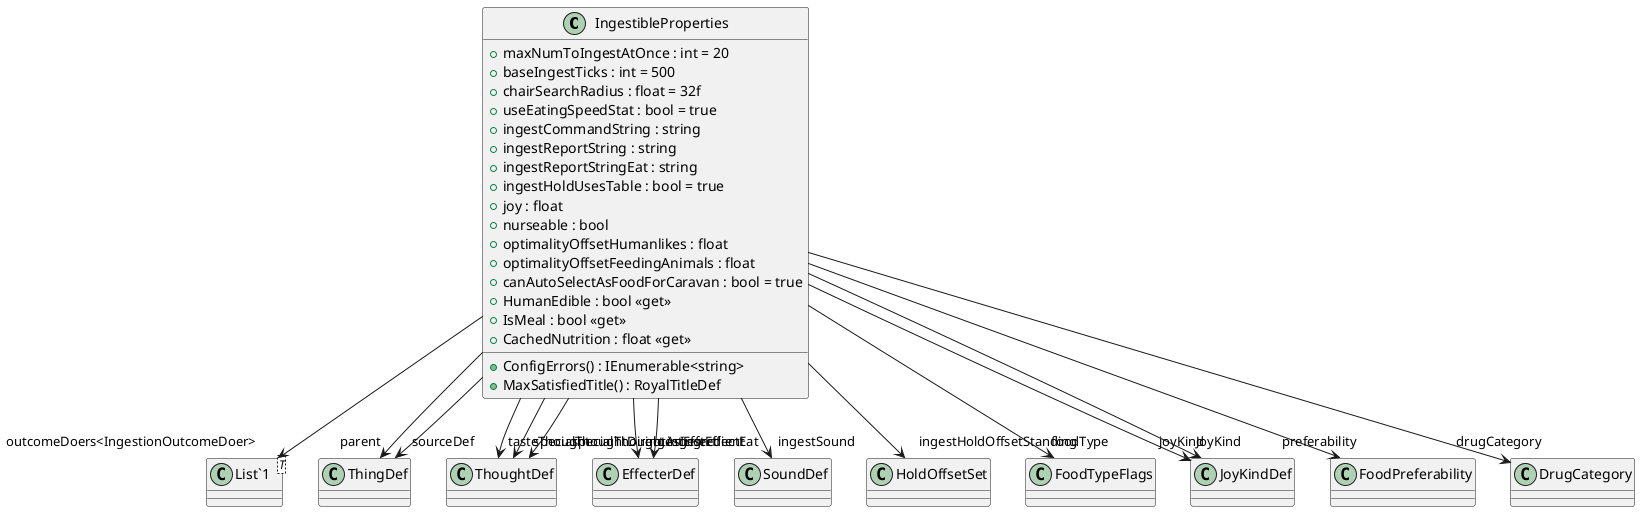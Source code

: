 @startuml
class IngestibleProperties {
    + maxNumToIngestAtOnce : int = 20
    + baseIngestTicks : int = 500
    + chairSearchRadius : float = 32f
    + useEatingSpeedStat : bool = true
    + ingestCommandString : string
    + ingestReportString : string
    + ingestReportStringEat : string
    + ingestHoldUsesTable : bool = true
    + joy : float
    + nurseable : bool
    + optimalityOffsetHumanlikes : float
    + optimalityOffsetFeedingAnimals : float
    + canAutoSelectAsFoodForCaravan : bool = true
    + HumanEdible : bool <<get>>
    + IsMeal : bool <<get>>
    + CachedNutrition : float <<get>>
    + ConfigErrors() : IEnumerable<string>
    + MaxSatisfiedTitle() : RoyalTitleDef
}
class "List`1"<T> {
}
IngestibleProperties --> "parent" ThingDef
IngestibleProperties --> "outcomeDoers<IngestionOutcomeDoer>" "List`1"
IngestibleProperties --> "tasteThought" ThoughtDef
IngestibleProperties --> "specialThoughtDirect" ThoughtDef
IngestibleProperties --> "specialThoughtAsIngredient" ThoughtDef
IngestibleProperties --> "ingestEffect" EffecterDef
IngestibleProperties --> "ingestEffectEat" EffecterDef
IngestibleProperties --> "ingestSound" SoundDef
IngestibleProperties --> "ingestHoldOffsetStanding" HoldOffsetSet
IngestibleProperties --> "foodType" FoodTypeFlags
IngestibleProperties --> "joyKind" JoyKindDef
IngestibleProperties --> "sourceDef" ThingDef
IngestibleProperties --> "preferability" FoodPreferability
IngestibleProperties --> "drugCategory" DrugCategory
IngestibleProperties --> "JoyKind" JoyKindDef
@enduml
